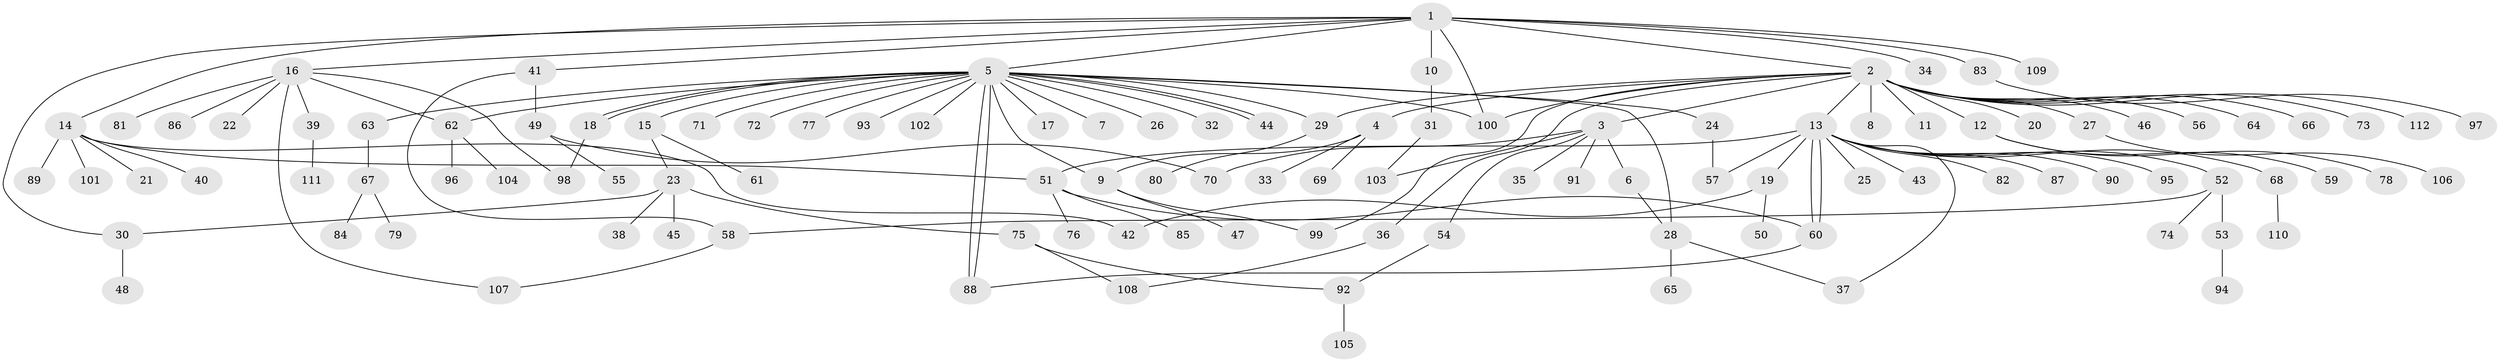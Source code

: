 // coarse degree distribution, {10: 0.023529411764705882, 20: 0.011764705882352941, 7: 0.023529411764705882, 22: 0.011764705882352941, 2: 0.2, 1: 0.5647058823529412, 3: 0.11764705882352941, 14: 0.011764705882352941, 4: 0.03529411764705882}
// Generated by graph-tools (version 1.1) at 2025/41/03/06/25 10:41:49]
// undirected, 112 vertices, 136 edges
graph export_dot {
graph [start="1"]
  node [color=gray90,style=filled];
  1;
  2;
  3;
  4;
  5;
  6;
  7;
  8;
  9;
  10;
  11;
  12;
  13;
  14;
  15;
  16;
  17;
  18;
  19;
  20;
  21;
  22;
  23;
  24;
  25;
  26;
  27;
  28;
  29;
  30;
  31;
  32;
  33;
  34;
  35;
  36;
  37;
  38;
  39;
  40;
  41;
  42;
  43;
  44;
  45;
  46;
  47;
  48;
  49;
  50;
  51;
  52;
  53;
  54;
  55;
  56;
  57;
  58;
  59;
  60;
  61;
  62;
  63;
  64;
  65;
  66;
  67;
  68;
  69;
  70;
  71;
  72;
  73;
  74;
  75;
  76;
  77;
  78;
  79;
  80;
  81;
  82;
  83;
  84;
  85;
  86;
  87;
  88;
  89;
  90;
  91;
  92;
  93;
  94;
  95;
  96;
  97;
  98;
  99;
  100;
  101;
  102;
  103;
  104;
  105;
  106;
  107;
  108;
  109;
  110;
  111;
  112;
  1 -- 2;
  1 -- 5;
  1 -- 10;
  1 -- 14;
  1 -- 16;
  1 -- 30;
  1 -- 34;
  1 -- 41;
  1 -- 83;
  1 -- 100;
  1 -- 109;
  2 -- 3;
  2 -- 4;
  2 -- 8;
  2 -- 11;
  2 -- 12;
  2 -- 13;
  2 -- 20;
  2 -- 27;
  2 -- 29;
  2 -- 36;
  2 -- 46;
  2 -- 56;
  2 -- 64;
  2 -- 66;
  2 -- 73;
  2 -- 99;
  2 -- 100;
  2 -- 112;
  3 -- 6;
  3 -- 35;
  3 -- 54;
  3 -- 70;
  3 -- 91;
  3 -- 103;
  4 -- 9;
  4 -- 33;
  4 -- 69;
  5 -- 7;
  5 -- 9;
  5 -- 15;
  5 -- 17;
  5 -- 18;
  5 -- 18;
  5 -- 24;
  5 -- 26;
  5 -- 28;
  5 -- 29;
  5 -- 32;
  5 -- 44;
  5 -- 44;
  5 -- 62;
  5 -- 63;
  5 -- 71;
  5 -- 72;
  5 -- 77;
  5 -- 88;
  5 -- 88;
  5 -- 93;
  5 -- 100;
  5 -- 102;
  6 -- 28;
  9 -- 47;
  9 -- 99;
  10 -- 31;
  12 -- 59;
  12 -- 78;
  13 -- 19;
  13 -- 25;
  13 -- 37;
  13 -- 43;
  13 -- 51;
  13 -- 52;
  13 -- 57;
  13 -- 60;
  13 -- 60;
  13 -- 68;
  13 -- 82;
  13 -- 87;
  13 -- 90;
  13 -- 95;
  14 -- 21;
  14 -- 40;
  14 -- 42;
  14 -- 51;
  14 -- 89;
  14 -- 101;
  15 -- 23;
  15 -- 61;
  16 -- 22;
  16 -- 39;
  16 -- 62;
  16 -- 81;
  16 -- 86;
  16 -- 98;
  16 -- 107;
  18 -- 98;
  19 -- 42;
  19 -- 50;
  23 -- 30;
  23 -- 38;
  23 -- 45;
  23 -- 75;
  24 -- 57;
  27 -- 106;
  28 -- 37;
  28 -- 65;
  29 -- 80;
  30 -- 48;
  31 -- 103;
  36 -- 108;
  39 -- 111;
  41 -- 49;
  41 -- 58;
  49 -- 55;
  49 -- 70;
  51 -- 60;
  51 -- 76;
  51 -- 85;
  52 -- 53;
  52 -- 58;
  52 -- 74;
  53 -- 94;
  54 -- 92;
  58 -- 107;
  60 -- 88;
  62 -- 96;
  62 -- 104;
  63 -- 67;
  67 -- 79;
  67 -- 84;
  68 -- 110;
  75 -- 92;
  75 -- 108;
  83 -- 97;
  92 -- 105;
}
